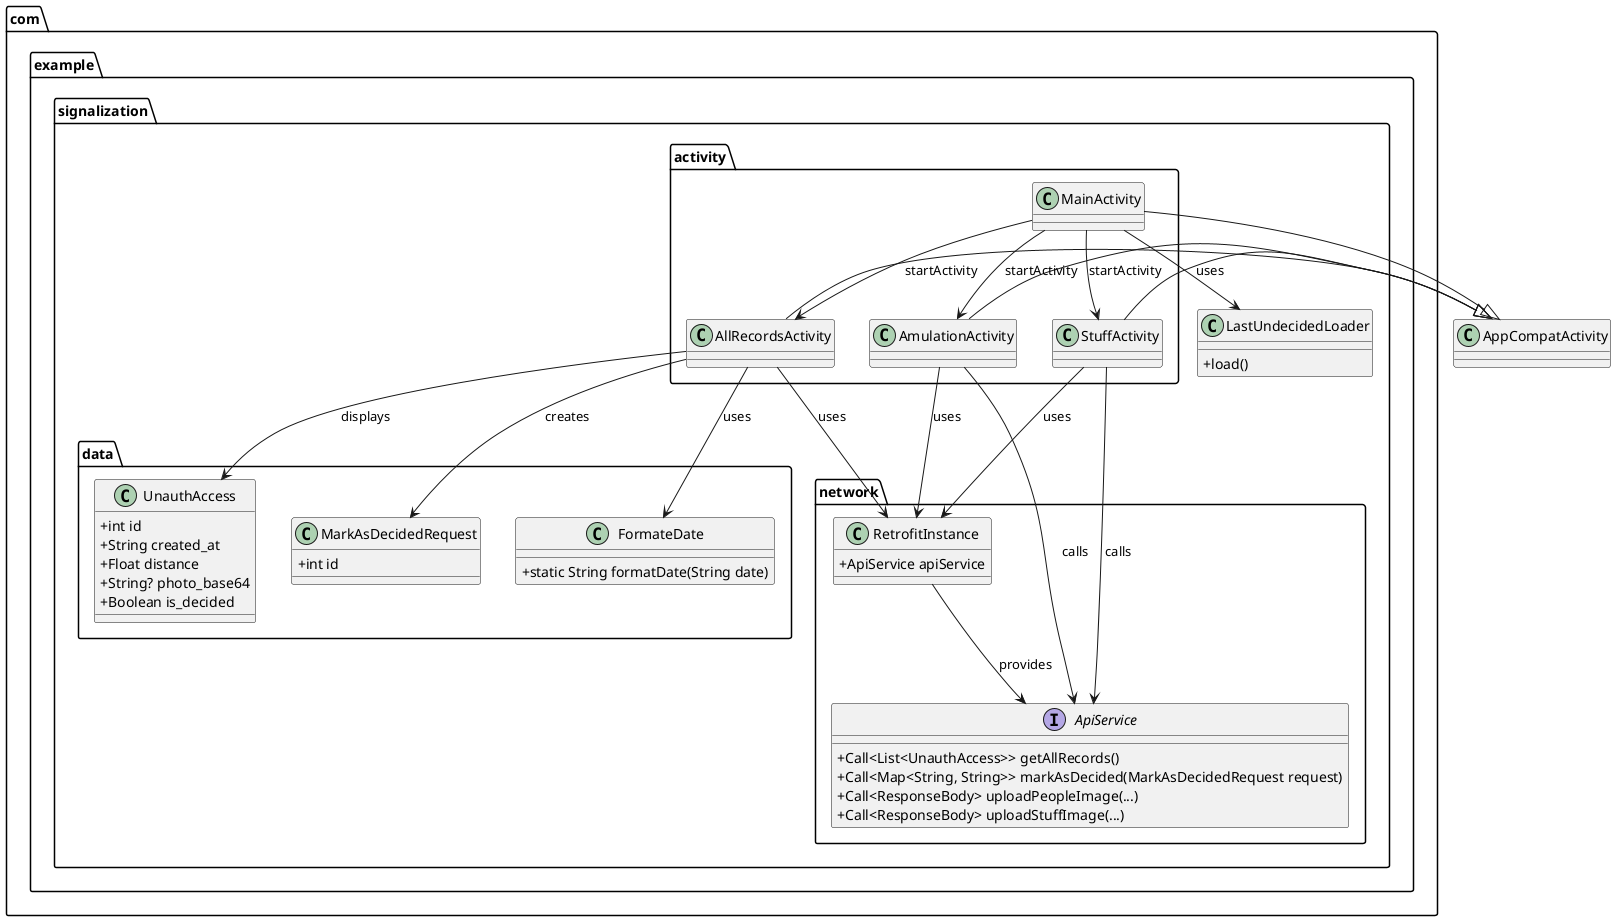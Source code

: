 @startuml MyDiagram

' Установка скинпараметров (по желанию)
skinparam classAttributeIconSize 0

' Пакет с активностями
package "com.example.signalization.activity" {
    class MainActivity
    class AllRecordsActivity
    class AmulationActivity
    class StuffActivity
}

package "com.example.signalization.data" {
    class UnauthAccess {
        +int id
        +String created_at
        +Float distance
        +String? photo_base64
        +Boolean is_decided
    }

    class MarkAsDecidedRequest {
        +int id
    }

    class FormateDate {
        +static String formatDate(String date)
    }
}

package "com.example.signalization.network" {
    class RetrofitInstance {
        +ApiService apiService
    }

    interface ApiService {
        +Call<List<UnauthAccess>> getAllRecords()
        +Call<Map<String, String>> markAsDecided(MarkAsDecidedRequest request)
        +Call<ResponseBody> uploadPeopleImage(...)
        +Call<ResponseBody> uploadStuffImage(...)
    }
}

package "com.example.signalization" {
    class LastUndecidedLoader {
        +load()
    }
}

MainActivity -|> AppCompatActivity
AllRecordsActivity -|> AppCompatActivity
AmulationActivity -|> AppCompatActivity
StuffActivity -|> AppCompatActivity

' Связи активностей
MainActivity --> AllRecordsActivity : startActivity
MainActivity --> StuffActivity : startActivity
MainActivity --> AmulationActivity : startActivity
MainActivity --> LastUndecidedLoader : uses

AllRecordsActivity --> RetrofitInstance : uses
AllRecordsActivity --> UnauthAccess : displays
AllRecordsActivity --> MarkAsDecidedRequest : creates
AllRecordsActivity --> FormateDate : uses

AmulationActivity --> RetrofitInstance : uses
AmulationActivity --> ApiService : calls

StuffActivity --> RetrofitInstance : uses
StuffActivity --> ApiService : calls

RetrofitInstance --> ApiService : provides

@enduml
